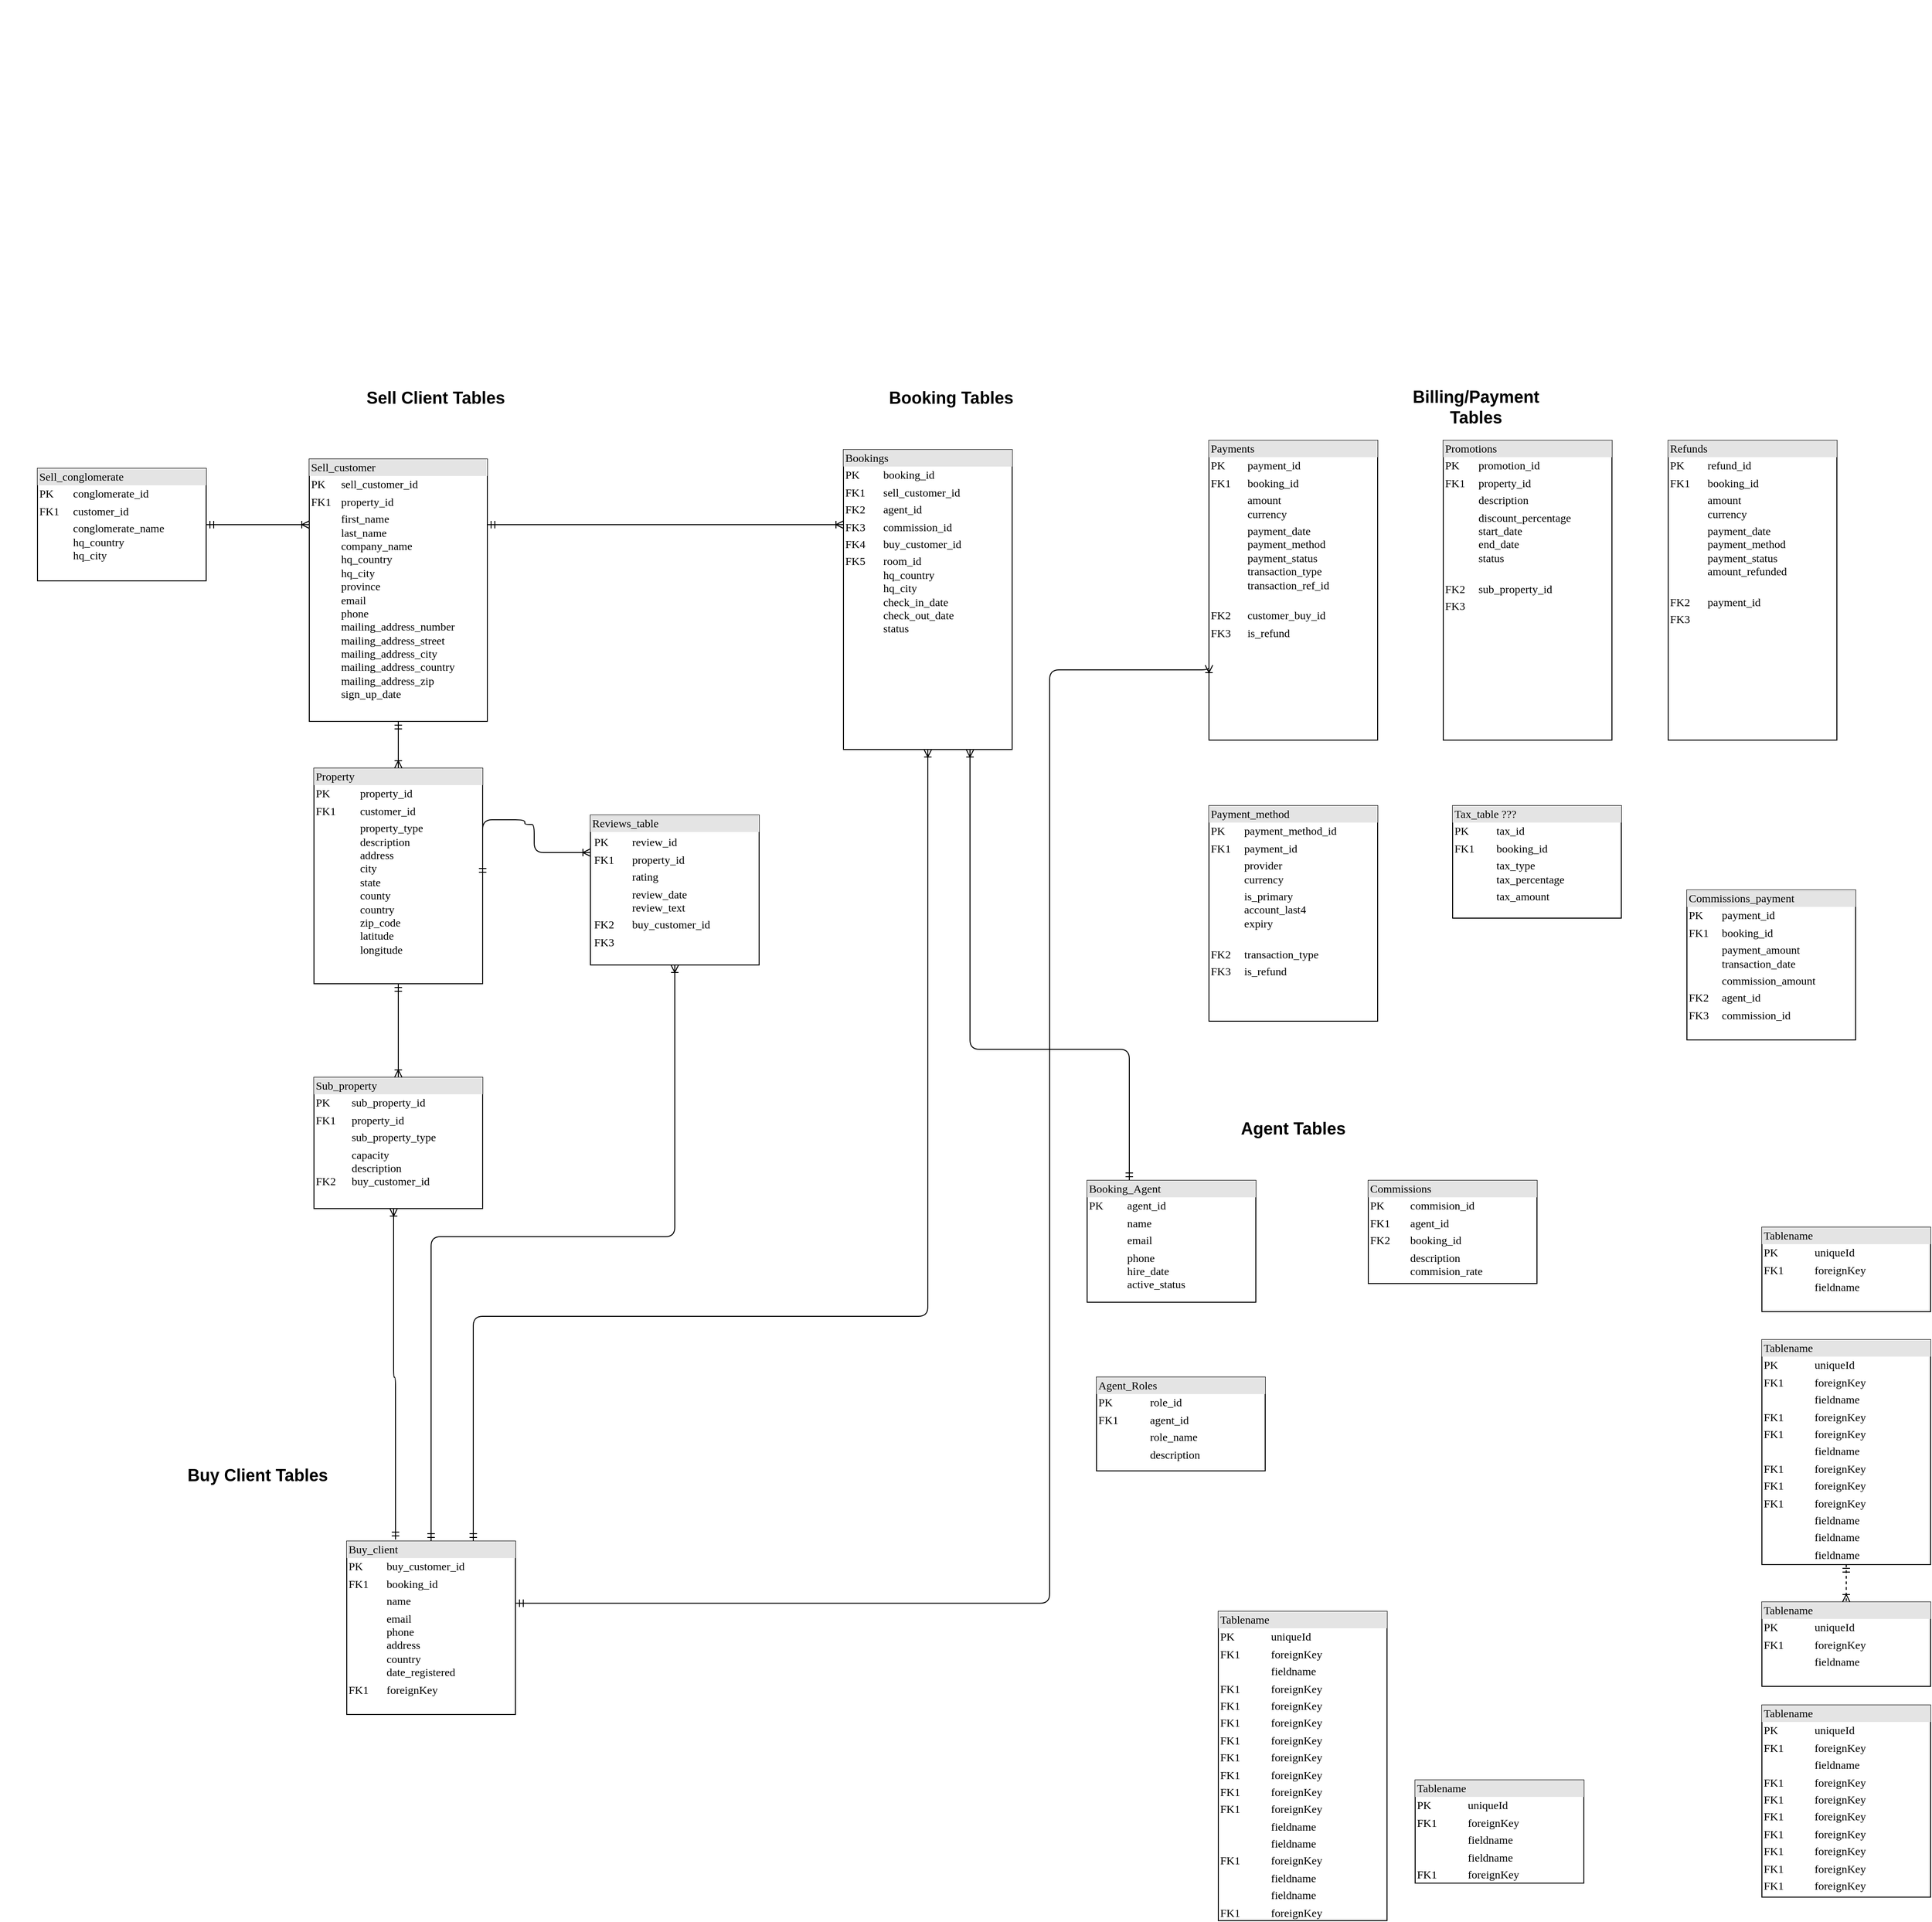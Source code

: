 <mxfile version="24.8.0" pages="2">
  <diagram name="Master Table" id="2ca16b54-16f6-2749-3443-fa8db7711227">
    <mxGraphModel dx="1878" dy="2471" grid="1" gridSize="10" guides="1" tooltips="1" connect="1" arrows="1" fold="1" page="1" pageScale="1" pageWidth="1100" pageHeight="850" background="none" math="0" shadow="0">
      <root>
        <mxCell id="0" />
        <mxCell id="1" parent="0" />
        <mxCell id="2ed32ef02a7f4228-1" value="&lt;div style=&quot;box-sizing:border-box;width:100%;background:#e4e4e4;padding:2px;&quot;&gt;Sell_customer&lt;/div&gt;&lt;table style=&quot;width:100%;font-size:1em;&quot; cellpadding=&quot;2&quot; cellspacing=&quot;0&quot;&gt;&lt;tbody&gt;&lt;tr&gt;&lt;td&gt;PK&lt;/td&gt;&lt;td&gt;sell_customer_id&lt;br&gt;&lt;/td&gt;&lt;/tr&gt;&lt;tr&gt;&lt;td&gt;FK1&lt;/td&gt;&lt;td&gt;property_id&lt;/td&gt;&lt;/tr&gt;&lt;tr&gt;&lt;td&gt;&lt;/td&gt;&lt;td&gt;first_name&lt;br&gt;last_name&lt;br&gt;company_name&lt;br&gt;hq_country&lt;br&gt;hq_city&lt;br&gt;province&lt;br&gt;email&lt;br&gt;phone&lt;br&gt;mailing_address_number&lt;br&gt;mailing_address_street&lt;br&gt;mailing_address_city&lt;br&gt;mailing_address_country&lt;br&gt;mailing_address_zip&lt;br&gt;sign_up_date&lt;/td&gt;&lt;/tr&gt;&lt;/tbody&gt;&lt;/table&gt;" style="verticalAlign=top;align=left;overflow=fill;html=1;rounded=0;shadow=0;comic=0;labelBackgroundColor=none;strokeWidth=1;fontFamily=Verdana;fontSize=12" parent="1" vertex="1">
          <mxGeometry x="-720" y="-730" width="190" height="280" as="geometry" />
        </mxCell>
        <mxCell id="2ed32ef02a7f4228-2" value="&lt;div style=&quot;box-sizing: border-box ; width: 100% ; background: #e4e4e4 ; padding: 2px&quot;&gt;Booking_Agent&lt;/div&gt;&lt;table style=&quot;width: 100% ; font-size: 1em&quot; cellpadding=&quot;2&quot; cellspacing=&quot;0&quot;&gt;&lt;tbody&gt;&lt;tr&gt;&lt;td&gt;PK&lt;/td&gt;&lt;td&gt;agent_id&lt;/td&gt;&lt;/tr&gt;&lt;tr&gt;&lt;td&gt;&lt;br&gt;&lt;/td&gt;&lt;td&gt;name&lt;/td&gt;&lt;/tr&gt;&lt;tr&gt;&lt;td&gt;&lt;/td&gt;&lt;td&gt;email&lt;/td&gt;&lt;/tr&gt;&lt;tr&gt;&lt;td&gt;&lt;br&gt;&lt;/td&gt;&lt;td&gt;phone&lt;br&gt;hire_date&lt;br&gt;active_status&lt;/td&gt;&lt;/tr&gt;&lt;tr&gt;&lt;td&gt;&lt;br&gt;&lt;/td&gt;&lt;td&gt;&lt;br&gt;&lt;/td&gt;&lt;/tr&gt;&lt;tr&gt;&lt;td&gt;&lt;br&gt;&lt;/td&gt;&lt;td&gt;&lt;br&gt;&lt;/td&gt;&lt;/tr&gt;&lt;/tbody&gt;&lt;/table&gt;" style="verticalAlign=top;align=left;overflow=fill;html=1;rounded=0;shadow=0;comic=0;labelBackgroundColor=none;strokeWidth=1;fontFamily=Verdana;fontSize=12" parent="1" vertex="1">
          <mxGeometry x="110" y="40" width="180" height="130" as="geometry" />
        </mxCell>
        <mxCell id="2ed32ef02a7f4228-16" style="edgeStyle=orthogonalEdgeStyle;html=1;labelBackgroundColor=none;startArrow=ERmandOne;endArrow=ERoneToMany;fontFamily=Verdana;fontSize=12;align=left;exitX=0.289;exitY=-0.009;exitDx=0;exitDy=0;exitPerimeter=0;" parent="1" source="XtGEWQDcrH1vhXnifAvS-1" target="2ed32ef02a7f4228-4" edge="1">
          <mxGeometry relative="1" as="geometry">
            <Array as="points">
              <mxPoint x="-628" y="250" />
              <mxPoint x="-630" y="250" />
            </Array>
          </mxGeometry>
        </mxCell>
        <mxCell id="2ed32ef02a7f4228-4" value="&lt;div style=&quot;box-sizing: border-box ; width: 100% ; background: #e4e4e4 ; padding: 2px&quot;&gt;Sub_property&lt;/div&gt;&lt;table style=&quot;width: 100% ; font-size: 1em&quot; cellpadding=&quot;2&quot; cellspacing=&quot;0&quot;&gt;&lt;tbody&gt;&lt;tr&gt;&lt;td&gt;PK&lt;/td&gt;&lt;td&gt;sub_property_id&lt;/td&gt;&lt;/tr&gt;&lt;tr&gt;&lt;td&gt;FK1&lt;/td&gt;&lt;td&gt;property_id&lt;/td&gt;&lt;/tr&gt;&lt;tr&gt;&lt;td&gt;&lt;/td&gt;&lt;td&gt;sub_property_type&lt;/td&gt;&lt;/tr&gt;&lt;tr&gt;&lt;td&gt;&lt;br&gt;FK2&lt;/td&gt;&lt;td&gt;capacity&lt;br&gt;description&lt;br&gt;buy_customer_id&lt;br&gt;&lt;br&gt;&lt;/td&gt;&lt;/tr&gt;&lt;/tbody&gt;&lt;/table&gt;" style="verticalAlign=top;align=left;overflow=fill;html=1;rounded=0;shadow=0;comic=0;labelBackgroundColor=none;strokeWidth=1;fontFamily=Verdana;fontSize=12" parent="1" vertex="1">
          <mxGeometry x="-715" y="-70" width="180" height="140" as="geometry" />
        </mxCell>
        <mxCell id="2ed32ef02a7f4228-15" style="edgeStyle=orthogonalEdgeStyle;html=1;entryX=0.5;entryY=0;labelBackgroundColor=none;startArrow=ERmandOne;endArrow=ERoneToMany;fontFamily=Verdana;fontSize=12;align=left;" parent="1" source="2ed32ef02a7f4228-5" target="2ed32ef02a7f4228-4" edge="1">
          <mxGeometry relative="1" as="geometry" />
        </mxCell>
        <mxCell id="2ed32ef02a7f4228-5" value="&lt;div style=&quot;box-sizing:border-box;width:100%;background:#e4e4e4;padding:2px;&quot;&gt;Property&lt;/div&gt;&lt;table style=&quot;width:100%;font-size:1em;&quot; cellpadding=&quot;2&quot; cellspacing=&quot;0&quot;&gt;&lt;tbody&gt;&lt;tr&gt;&lt;td&gt;PK&lt;/td&gt;&lt;td&gt;property_id&lt;/td&gt;&lt;/tr&gt;&lt;tr&gt;&lt;td&gt;FK1&lt;/td&gt;&lt;td&gt;customer_id&lt;/td&gt;&lt;/tr&gt;&lt;tr&gt;&lt;td&gt;&lt;/td&gt;&lt;td&gt;property_type&lt;br&gt;description&lt;br&gt;address&lt;br&gt;city&lt;br&gt;state&lt;br&gt;county&lt;br&gt;country&lt;br&gt;zip_code&lt;br&gt;latitude&lt;br&gt;longitude&lt;/td&gt;&lt;/tr&gt;&lt;/tbody&gt;&lt;/table&gt;" style="verticalAlign=top;align=left;overflow=fill;html=1;rounded=0;shadow=0;comic=0;labelBackgroundColor=none;strokeWidth=1;fontFamily=Verdana;fontSize=12" parent="1" vertex="1">
          <mxGeometry x="-715" y="-400" width="180" height="230" as="geometry" />
        </mxCell>
        <mxCell id="2ed32ef02a7f4228-6" value="&lt;div style=&quot;box-sizing: border-box ; width: 100% ; background: #e4e4e4 ; padding: 2px&quot;&gt;Tablename&lt;/div&gt;&lt;table style=&quot;width: 100% ; font-size: 1em&quot; cellpadding=&quot;2&quot; cellspacing=&quot;0&quot;&gt;&lt;tbody&gt;&lt;tr&gt;&lt;td&gt;PK&lt;/td&gt;&lt;td&gt;uniqueId&lt;/td&gt;&lt;/tr&gt;&lt;tr&gt;&lt;td&gt;FK1&lt;/td&gt;&lt;td&gt;foreignKey&lt;/td&gt;&lt;/tr&gt;&lt;tr&gt;&lt;td&gt;&lt;/td&gt;&lt;td&gt;fieldname&lt;/td&gt;&lt;/tr&gt;&lt;tr&gt;&lt;td&gt;FK1&lt;br&gt;&lt;/td&gt;&lt;td&gt;foreignKey&lt;br&gt;&lt;/td&gt;&lt;/tr&gt;&lt;tr&gt;&lt;td&gt;FK1&lt;br&gt;&lt;/td&gt;&lt;td&gt;foreignKey&lt;br&gt;&lt;/td&gt;&lt;/tr&gt;&lt;tr&gt;&lt;td&gt;FK1&lt;br&gt;&lt;/td&gt;&lt;td&gt;foreignKey&lt;br&gt;&lt;/td&gt;&lt;/tr&gt;&lt;tr&gt;&lt;td&gt;FK1&lt;br&gt;&lt;/td&gt;&lt;td&gt;foreignKey&lt;br&gt;&lt;/td&gt;&lt;/tr&gt;&lt;tr&gt;&lt;td&gt;FK1&lt;br&gt;&lt;/td&gt;&lt;td&gt;foreignKey&lt;br&gt;&lt;/td&gt;&lt;/tr&gt;&lt;tr&gt;&lt;td&gt;FK1&lt;br&gt;&lt;/td&gt;&lt;td&gt;foreignKey&lt;br&gt;&lt;/td&gt;&lt;/tr&gt;&lt;tr&gt;&lt;td&gt;FK1&lt;br&gt;&lt;/td&gt;&lt;td&gt;foreignKey&lt;br&gt;&lt;/td&gt;&lt;/tr&gt;&lt;/tbody&gt;&lt;/table&gt;" style="verticalAlign=top;align=left;overflow=fill;html=1;rounded=0;shadow=0;comic=0;labelBackgroundColor=none;strokeWidth=1;fontFamily=Verdana;fontSize=12" parent="1" vertex="1">
          <mxGeometry x="830" y="600" width="180" height="205" as="geometry" />
        </mxCell>
        <mxCell id="2ed32ef02a7f4228-7" value="&lt;div style=&quot;box-sizing: border-box ; width: 100% ; background: #e4e4e4 ; padding: 2px&quot;&gt;Tablename&lt;/div&gt;&lt;table style=&quot;width: 100% ; font-size: 1em&quot; cellpadding=&quot;2&quot; cellspacing=&quot;0&quot;&gt;&lt;tbody&gt;&lt;tr&gt;&lt;td&gt;PK&lt;/td&gt;&lt;td&gt;uniqueId&lt;/td&gt;&lt;/tr&gt;&lt;tr&gt;&lt;td&gt;FK1&lt;/td&gt;&lt;td&gt;foreignKey&lt;/td&gt;&lt;/tr&gt;&lt;tr&gt;&lt;td&gt;&lt;/td&gt;&lt;td&gt;fieldname&lt;/td&gt;&lt;/tr&gt;&lt;tr&gt;&lt;td&gt;&lt;br&gt;&lt;/td&gt;&lt;td&gt;fieldname&lt;br&gt;&lt;/td&gt;&lt;/tr&gt;&lt;tr&gt;&lt;td&gt;FK1&lt;br&gt;&lt;/td&gt;&lt;td&gt;foreignKey&lt;br&gt;&lt;/td&gt;&lt;/tr&gt;&lt;/tbody&gt;&lt;/table&gt;" style="verticalAlign=top;align=left;overflow=fill;html=1;rounded=0;shadow=0;comic=0;labelBackgroundColor=none;strokeWidth=1;fontFamily=Verdana;fontSize=12" parent="1" vertex="1">
          <mxGeometry x="460" y="680" width="180" height="110" as="geometry" />
        </mxCell>
        <mxCell id="2ed32ef02a7f4228-8" value="&lt;div style=&quot;box-sizing: border-box ; width: 100% ; background: #e4e4e4 ; padding: 2px&quot;&gt;Tablename&lt;/div&gt;&lt;table style=&quot;width: 100% ; font-size: 1em&quot; cellpadding=&quot;2&quot; cellspacing=&quot;0&quot;&gt;&lt;tbody&gt;&lt;tr&gt;&lt;td&gt;PK&lt;/td&gt;&lt;td&gt;uniqueId&lt;/td&gt;&lt;/tr&gt;&lt;tr&gt;&lt;td&gt;FK1&lt;/td&gt;&lt;td&gt;foreignKey&lt;/td&gt;&lt;/tr&gt;&lt;tr&gt;&lt;td&gt;&lt;/td&gt;&lt;td&gt;fieldname&lt;/td&gt;&lt;/tr&gt;&lt;tr&gt;&lt;td&gt;FK1&lt;br&gt;&lt;/td&gt;&lt;td&gt;foreignKey&lt;br&gt;&lt;/td&gt;&lt;/tr&gt;&lt;tr&gt;&lt;td&gt;FK1&lt;br&gt;&lt;/td&gt;&lt;td&gt;foreignKey&lt;br&gt;&lt;/td&gt;&lt;/tr&gt;&lt;tr&gt;&lt;td&gt;FK1&lt;br&gt;&lt;/td&gt;&lt;td&gt;foreignKey&lt;br&gt;&lt;/td&gt;&lt;/tr&gt;&lt;tr&gt;&lt;td&gt;FK1&lt;br&gt;&lt;/td&gt;&lt;td&gt;foreignKey&lt;br&gt;&lt;/td&gt;&lt;/tr&gt;&lt;tr&gt;&lt;td&gt;FK1&lt;br&gt;&lt;/td&gt;&lt;td&gt;foreignKey&lt;br&gt;&lt;/td&gt;&lt;/tr&gt;&lt;tr&gt;&lt;td&gt;FK1&lt;br&gt;&lt;/td&gt;&lt;td&gt;foreignKey&lt;br&gt;&lt;/td&gt;&lt;/tr&gt;&lt;tr&gt;&lt;td&gt;FK1&lt;br&gt;&lt;/td&gt;&lt;td&gt;foreignKey&lt;br&gt;&lt;/td&gt;&lt;/tr&gt;&lt;tr&gt;&lt;td&gt;FK1&lt;br&gt;&lt;/td&gt;&lt;td&gt;foreignKey&lt;br&gt;&lt;/td&gt;&lt;/tr&gt;&lt;tr&gt;&lt;td&gt;&lt;br&gt;&lt;/td&gt;&lt;td&gt;fieldname&lt;br&gt;&lt;/td&gt;&lt;/tr&gt;&lt;tr&gt;&lt;td&gt;&lt;br&gt;&lt;/td&gt;&lt;td&gt;fieldname&lt;br&gt;&lt;/td&gt;&lt;/tr&gt;&lt;tr&gt;&lt;td&gt;FK1&lt;br&gt;&lt;/td&gt;&lt;td&gt;foreignKey&lt;br&gt;&lt;/td&gt;&lt;/tr&gt;&lt;tr&gt;&lt;td&gt;&lt;br&gt;&lt;/td&gt;&lt;td&gt;fieldname&lt;br&gt;&lt;/td&gt;&lt;/tr&gt;&lt;tr&gt;&lt;td&gt;&lt;br&gt;&lt;/td&gt;&lt;td&gt;fieldname&lt;br&gt;&lt;/td&gt;&lt;/tr&gt;&lt;tr&gt;&lt;td&gt;FK1&lt;br&gt;&lt;/td&gt;&lt;td&gt;foreignKey&lt;br&gt;&lt;/td&gt;&lt;/tr&gt;&lt;/tbody&gt;&lt;/table&gt;" style="verticalAlign=top;align=left;overflow=fill;html=1;rounded=0;shadow=0;comic=0;labelBackgroundColor=none;strokeWidth=1;fontFamily=Verdana;fontSize=12" parent="1" vertex="1">
          <mxGeometry x="250" y="500" width="180" height="330" as="geometry" />
        </mxCell>
        <mxCell id="2ed32ef02a7f4228-9" value="&lt;div style=&quot;box-sizing:border-box;width:100%;background:#e4e4e4;padding:2px;&quot;&gt;Tablename&lt;/div&gt;&lt;table style=&quot;width:100%;font-size:1em;&quot; cellpadding=&quot;2&quot; cellspacing=&quot;0&quot;&gt;&lt;tr&gt;&lt;td&gt;PK&lt;/td&gt;&lt;td&gt;uniqueId&lt;/td&gt;&lt;/tr&gt;&lt;tr&gt;&lt;td&gt;FK1&lt;/td&gt;&lt;td&gt;foreignKey&lt;/td&gt;&lt;/tr&gt;&lt;tr&gt;&lt;td&gt;&lt;/td&gt;&lt;td&gt;fieldname&lt;/td&gt;&lt;/tr&gt;&lt;/table&gt;" style="verticalAlign=top;align=left;overflow=fill;html=1;rounded=0;shadow=0;comic=0;labelBackgroundColor=none;strokeWidth=1;fontFamily=Verdana;fontSize=12" parent="1" vertex="1">
          <mxGeometry x="830" y="490" width="180" height="90" as="geometry" />
        </mxCell>
        <mxCell id="2ed32ef02a7f4228-21" style="edgeStyle=orthogonalEdgeStyle;html=1;entryX=0.5;entryY=0;dashed=1;labelBackgroundColor=none;startArrow=ERmandOne;endArrow=ERoneToMany;fontFamily=Verdana;fontSize=12;align=left;" parent="1" source="2ed32ef02a7f4228-10" target="2ed32ef02a7f4228-9" edge="1">
          <mxGeometry relative="1" as="geometry" />
        </mxCell>
        <mxCell id="2ed32ef02a7f4228-10" value="&lt;div style=&quot;box-sizing: border-box ; width: 100% ; background: #e4e4e4 ; padding: 2px&quot;&gt;Tablename&lt;/div&gt;&lt;table style=&quot;width: 100% ; font-size: 1em&quot; cellpadding=&quot;2&quot; cellspacing=&quot;0&quot;&gt;&lt;tbody&gt;&lt;tr&gt;&lt;td&gt;PK&lt;/td&gt;&lt;td&gt;uniqueId&lt;/td&gt;&lt;/tr&gt;&lt;tr&gt;&lt;td&gt;FK1&lt;/td&gt;&lt;td&gt;foreignKey&lt;/td&gt;&lt;/tr&gt;&lt;tr&gt;&lt;td&gt;&lt;/td&gt;&lt;td&gt;fieldname&lt;/td&gt;&lt;/tr&gt;&lt;tr&gt;&lt;td&gt;FK1&lt;br&gt;&lt;/td&gt;&lt;td&gt;foreignKey&lt;br&gt;&lt;/td&gt;&lt;/tr&gt;&lt;tr&gt;&lt;td&gt;FK1&lt;br&gt;&lt;/td&gt;&lt;td&gt;foreignKey&lt;br&gt;&lt;/td&gt;&lt;/tr&gt;&lt;tr&gt;&lt;td&gt;&lt;br&gt;&lt;/td&gt;&lt;td&gt;fieldname&lt;br&gt;&lt;/td&gt;&lt;/tr&gt;&lt;tr&gt;&lt;td&gt;FK1&lt;br&gt;&lt;/td&gt;&lt;td&gt;foreignKey&lt;br&gt;&lt;/td&gt;&lt;/tr&gt;&lt;tr&gt;&lt;td&gt;FK1&lt;br&gt;&lt;/td&gt;&lt;td&gt;foreignKey&lt;br&gt;&lt;/td&gt;&lt;/tr&gt;&lt;tr&gt;&lt;td&gt;FK1&lt;br&gt;&lt;/td&gt;&lt;td&gt;foreignKey&lt;br&gt;&lt;/td&gt;&lt;/tr&gt;&lt;tr&gt;&lt;td&gt;&lt;br&gt;&lt;/td&gt;&lt;td&gt;fieldname&lt;br&gt;&lt;/td&gt;&lt;/tr&gt;&lt;tr&gt;&lt;td&gt;&lt;br&gt;&lt;/td&gt;&lt;td&gt;fieldname&lt;br&gt;&lt;/td&gt;&lt;/tr&gt;&lt;tr&gt;&lt;td&gt;&lt;br&gt;&lt;/td&gt;&lt;td&gt;fieldname&lt;br&gt;&lt;/td&gt;&lt;/tr&gt;&lt;/tbody&gt;&lt;/table&gt;" style="verticalAlign=top;align=left;overflow=fill;html=1;rounded=0;shadow=0;comic=0;labelBackgroundColor=none;strokeWidth=1;fontFamily=Verdana;fontSize=12" parent="1" vertex="1">
          <mxGeometry x="830" y="210" width="180" height="240" as="geometry" />
        </mxCell>
        <mxCell id="2ed32ef02a7f4228-11" value="&lt;div style=&quot;box-sizing:border-box;width:100%;background:#e4e4e4;padding:2px;&quot;&gt;Tablename&lt;/div&gt;&lt;table style=&quot;width:100%;font-size:1em;&quot; cellpadding=&quot;2&quot; cellspacing=&quot;0&quot;&gt;&lt;tr&gt;&lt;td&gt;PK&lt;/td&gt;&lt;td&gt;uniqueId&lt;/td&gt;&lt;/tr&gt;&lt;tr&gt;&lt;td&gt;FK1&lt;/td&gt;&lt;td&gt;foreignKey&lt;/td&gt;&lt;/tr&gt;&lt;tr&gt;&lt;td&gt;&lt;/td&gt;&lt;td&gt;fieldname&lt;/td&gt;&lt;/tr&gt;&lt;/table&gt;" style="verticalAlign=top;align=left;overflow=fill;html=1;rounded=0;shadow=0;comic=0;labelBackgroundColor=none;strokeWidth=1;fontFamily=Verdana;fontSize=12" parent="1" vertex="1">
          <mxGeometry x="830" y="90" width="180" height="90" as="geometry" />
        </mxCell>
        <mxCell id="2ed32ef02a7f4228-13" value="" style="edgeStyle=orthogonalEdgeStyle;html=1;endArrow=ERoneToMany;startArrow=ERmandOne;labelBackgroundColor=none;fontFamily=Verdana;fontSize=12;align=left;exitX=0.5;exitY=1;entryX=0.5;entryY=0;" parent="1" source="2ed32ef02a7f4228-1" target="2ed32ef02a7f4228-5" edge="1">
          <mxGeometry width="100" height="100" relative="1" as="geometry">
            <mxPoint x="-740" y="-440" as="sourcePoint" />
            <mxPoint x="-640" y="-540" as="targetPoint" />
          </mxGeometry>
        </mxCell>
        <mxCell id="2EH-EQwG4G2g1mwmG7tw-1" value="&lt;b style=&quot;font-size: 18px;&quot;&gt;Sell Client Tables&lt;/b&gt;" style="text;strokeColor=none;align=center;fillColor=none;html=1;verticalAlign=middle;whiteSpace=wrap;rounded=0;fontSize=18;" parent="1" vertex="1">
          <mxGeometry x="-670" y="-810" width="170" height="30" as="geometry" />
        </mxCell>
        <mxCell id="ll_tQrpM04ElozCx7Qpt-2" value="" style="shape=image;verticalLabelPosition=bottom;labelBackgroundColor=default;verticalAlign=top;aspect=fixed;imageAspect=0;image=https://d2slcw3kip6qmk.cloudfront.net/marketing/pages/chart/erd-symbols/ERD-Notation.PNG;" parent="1" vertex="1">
          <mxGeometry x="-1050" y="-1220" width="416" height="315" as="geometry" />
        </mxCell>
        <mxCell id="hQi0qJ91LmBZ0sVzfeZj-1" value="&lt;div style=&quot;box-sizing:border-box;width:100%;background:#e4e4e4;padding:2px;&quot;&gt;Sell_conglomerate&lt;/div&gt;&lt;table style=&quot;width:100%;font-size:1em;&quot; cellpadding=&quot;2&quot; cellspacing=&quot;0&quot;&gt;&lt;tbody&gt;&lt;tr&gt;&lt;td&gt;PK&lt;/td&gt;&lt;td&gt;conglomerate_id&lt;/td&gt;&lt;/tr&gt;&lt;tr&gt;&lt;td&gt;FK1&lt;/td&gt;&lt;td&gt;customer_id&lt;/td&gt;&lt;/tr&gt;&lt;tr&gt;&lt;td&gt;&lt;/td&gt;&lt;td&gt;conglomerate_name&lt;br&gt;hq_country&lt;br&gt;hq_city&lt;/td&gt;&lt;/tr&gt;&lt;/tbody&gt;&lt;/table&gt;" style="verticalAlign=top;align=left;overflow=fill;html=1;rounded=0;shadow=0;comic=0;labelBackgroundColor=none;strokeWidth=1;fontFamily=Verdana;fontSize=12" parent="1" vertex="1">
          <mxGeometry x="-1010" y="-720" width="180" height="120" as="geometry" />
        </mxCell>
        <mxCell id="hQi0qJ91LmBZ0sVzfeZj-4" value="" style="edgeStyle=orthogonalEdgeStyle;html=1;endArrow=ERoneToMany;startArrow=ERmandOne;labelBackgroundColor=none;fontFamily=Verdana;fontSize=12;align=left;entryX=0;entryY=0.25;entryDx=0;entryDy=0;exitX=1;exitY=0.5;exitDx=0;exitDy=0;" parent="1" source="hQi0qJ91LmBZ0sVzfeZj-1" target="2ed32ef02a7f4228-1" edge="1">
          <mxGeometry width="100" height="100" relative="1" as="geometry">
            <mxPoint x="-810" y="-620" as="sourcePoint" />
            <mxPoint x="-945" y="-375" as="targetPoint" />
            <Array as="points">
              <mxPoint x="-720" y="-660" />
            </Array>
          </mxGeometry>
        </mxCell>
        <mxCell id="hQi0qJ91LmBZ0sVzfeZj-6" value="&lt;b style=&quot;font-size: 18px;&quot;&gt;Buy Client Tables&lt;/b&gt;" style="text;strokeColor=none;align=center;fillColor=none;html=1;verticalAlign=middle;whiteSpace=wrap;rounded=0;fontSize=18;" parent="1" vertex="1">
          <mxGeometry x="-860" y="340" width="170" height="30" as="geometry" />
        </mxCell>
        <mxCell id="hQi0qJ91LmBZ0sVzfeZj-9" value="&lt;b style=&quot;font-size: 18px;&quot;&gt;Agent Tables&lt;/b&gt;" style="text;strokeColor=none;align=center;fillColor=none;html=1;verticalAlign=middle;whiteSpace=wrap;rounded=0;fontSize=18;" parent="1" vertex="1">
          <mxGeometry x="245" y="-30" width="170" height="30" as="geometry" />
        </mxCell>
        <mxCell id="hQi0qJ91LmBZ0sVzfeZj-10" value="&lt;b style=&quot;font-size: 18px;&quot;&gt;Billing/Payment Tables&lt;/b&gt;" style="text;strokeColor=none;align=center;fillColor=none;html=1;verticalAlign=middle;whiteSpace=wrap;rounded=0;fontSize=18;" parent="1" vertex="1">
          <mxGeometry x="440" y="-800" width="170" height="30" as="geometry" />
        </mxCell>
        <mxCell id="hQi0qJ91LmBZ0sVzfeZj-13" value="&lt;b&gt;Booking Tables&lt;/b&gt;" style="text;strokeColor=none;align=center;fillColor=none;html=1;verticalAlign=middle;whiteSpace=wrap;rounded=0;fontSize=18;" parent="1" vertex="1">
          <mxGeometry x="-120" y="-810" width="170" height="30" as="geometry" />
        </mxCell>
        <mxCell id="hQi0qJ91LmBZ0sVzfeZj-21" value="" style="edgeStyle=orthogonalEdgeStyle;html=1;endArrow=ERoneToMany;startArrow=ERmandOne;labelBackgroundColor=none;fontFamily=Verdana;fontSize=12;align=left;entryX=0;entryY=0.25;entryDx=0;entryDy=0;exitX=1;exitY=0.25;exitDx=0;exitDy=0;" parent="1" source="2ed32ef02a7f4228-1" target="hQi0qJ91LmBZ0sVzfeZj-24" edge="1">
          <mxGeometry width="100" height="100" relative="1" as="geometry">
            <mxPoint x="-590" y="-480" as="sourcePoint" />
            <mxPoint x="-670" y="-480" as="targetPoint" />
          </mxGeometry>
        </mxCell>
        <mxCell id="hQi0qJ91LmBZ0sVzfeZj-23" value="" style="edgeStyle=orthogonalEdgeStyle;html=1;endArrow=ERoneToMany;startArrow=ERmandOne;labelBackgroundColor=none;fontFamily=Verdana;fontSize=12;align=left;entryX=0.5;entryY=1;entryDx=0;entryDy=0;exitX=0.75;exitY=0;exitDx=0;exitDy=0;" parent="1" source="XtGEWQDcrH1vhXnifAvS-1" target="hQi0qJ91LmBZ0sVzfeZj-24" edge="1">
          <mxGeometry width="100" height="100" relative="1" as="geometry">
            <mxPoint x="-810.0" y="363.46" as="sourcePoint" />
            <mxPoint x="-120" y="-240" as="targetPoint" />
            <Array as="points">
              <mxPoint x="-545" y="185" />
              <mxPoint x="-60" y="185" />
            </Array>
          </mxGeometry>
        </mxCell>
        <mxCell id="hQi0qJ91LmBZ0sVzfeZj-24" value="&lt;div style=&quot;box-sizing: border-box ; width: 100% ; background: #e4e4e4 ; padding: 2px&quot;&gt;Bookings&lt;/div&gt;&lt;table style=&quot;width: 100% ; font-size: 1em&quot; cellpadding=&quot;2&quot; cellspacing=&quot;0&quot;&gt;&lt;tbody&gt;&lt;tr&gt;&lt;td&gt;PK&lt;/td&gt;&lt;td&gt;booking_id&lt;/td&gt;&lt;/tr&gt;&lt;tr&gt;&lt;td&gt;FK1&lt;/td&gt;&lt;td&gt;sell_customer_id&lt;/td&gt;&lt;/tr&gt;&lt;tr&gt;&lt;td&gt;FK2&lt;br&gt;&lt;/td&gt;&lt;td&gt;agent_id&lt;/td&gt;&lt;/tr&gt;&lt;tr&gt;&lt;td&gt;FK3&lt;/td&gt;&lt;td&gt;commission_id&lt;br&gt;&lt;/td&gt;&lt;/tr&gt;&lt;tr&gt;&lt;td&gt;FK4&lt;br&gt;&lt;/td&gt;&lt;td&gt;buy_customer_id&lt;br&gt;&lt;/td&gt;&lt;/tr&gt;&lt;tr&gt;&lt;td&gt;FK5&lt;br&gt;&lt;br&gt;&lt;br&gt;&lt;br&gt;&lt;br&gt;&lt;br&gt;&lt;/td&gt;&lt;td&gt;room_id&lt;br&gt;hq_country&lt;br&gt;hq_city&lt;br&gt;check_in_date&lt;br&gt;check_out_date&lt;br&gt;status&lt;br&gt;&lt;/td&gt;&lt;/tr&gt;&lt;/tbody&gt;&lt;/table&gt;&lt;span style=&quot;white-space: pre;&quot;&gt;&#x9;&lt;/span&gt;" style="verticalAlign=top;align=left;overflow=fill;html=1;rounded=0;shadow=0;comic=0;labelBackgroundColor=none;strokeWidth=1;fontFamily=Verdana;fontSize=12" parent="1" vertex="1">
          <mxGeometry x="-150" y="-740" width="180" height="320" as="geometry" />
        </mxCell>
        <mxCell id="hQi0qJ91LmBZ0sVzfeZj-25" value="&lt;div style=&quot;box-sizing: border-box ; width: 100% ; background: #e4e4e4 ; padding: 2px&quot;&gt;Payments&lt;/div&gt;&lt;table style=&quot;width: 100% ; font-size: 1em&quot; cellpadding=&quot;2&quot; cellspacing=&quot;0&quot;&gt;&lt;tbody&gt;&lt;tr&gt;&lt;td&gt;PK&lt;/td&gt;&lt;td&gt;payment_id&lt;/td&gt;&lt;/tr&gt;&lt;tr&gt;&lt;td&gt;FK1&lt;/td&gt;&lt;td&gt;booking_id&lt;/td&gt;&lt;/tr&gt;&lt;tr&gt;&lt;td&gt;&lt;/td&gt;&lt;td&gt;amount&lt;br&gt;currency&lt;/td&gt;&lt;/tr&gt;&lt;tr&gt;&lt;td&gt;&lt;br&gt;&lt;/td&gt;&lt;td&gt;payment_date&lt;br&gt;payment_method&lt;br&gt;payment_status&lt;br&gt;transaction_type&lt;br&gt;transaction_ref_id&lt;br&gt;&lt;br&gt;&lt;/td&gt;&lt;/tr&gt;&lt;tr&gt;&lt;td&gt;FK2&lt;br&gt;&lt;/td&gt;&lt;td&gt;customer_buy_id&lt;/td&gt;&lt;/tr&gt;&lt;tr&gt;&lt;td&gt;FK3&lt;br&gt;&lt;/td&gt;&lt;td&gt;is_refund&lt;/td&gt;&lt;/tr&gt;&lt;/tbody&gt;&lt;/table&gt;" style="verticalAlign=top;align=left;overflow=fill;html=1;rounded=0;shadow=0;comic=0;labelBackgroundColor=none;strokeWidth=1;fontFamily=Verdana;fontSize=12" parent="1" vertex="1">
          <mxGeometry x="240" y="-750" width="180" height="320" as="geometry" />
        </mxCell>
        <mxCell id="hQi0qJ91LmBZ0sVzfeZj-26" value="&lt;div style=&quot;box-sizing:border-box;width:100%;background:#e4e4e4;padding:2px;&quot;&gt;Reviews_table&lt;/div&gt;&lt;table style=&quot;width:100%;font-size:1em;&quot; cellpadding=&quot;2&quot; cellspacing=&quot;0&quot;&gt;&lt;tbody&gt;&lt;tr&gt;&lt;td&gt;&lt;table style=&quot;font-size: 1em; width: 180px;&quot; cellpadding=&quot;2&quot; cellspacing=&quot;0&quot;&gt;&lt;tbody&gt;&lt;tr&gt;&lt;td&gt;PK&lt;/td&gt;&lt;td&gt;review_id&lt;/td&gt;&lt;/tr&gt;&lt;tr&gt;&lt;td&gt;FK1&lt;/td&gt;&lt;td&gt;property_id&lt;/td&gt;&lt;/tr&gt;&lt;tr&gt;&lt;td&gt;&lt;/td&gt;&lt;td&gt;rating&lt;/td&gt;&lt;/tr&gt;&lt;tr&gt;&lt;td&gt;&lt;br&gt;&lt;/td&gt;&lt;td&gt;review_date&lt;br&gt;review_text&lt;br&gt;&lt;/td&gt;&lt;/tr&gt;&lt;tr&gt;&lt;td&gt;FK2&lt;br&gt;&lt;/td&gt;&lt;td&gt;buy_customer_id&lt;br&gt;&lt;/td&gt;&lt;/tr&gt;&lt;tr&gt;&lt;td&gt;FK3&lt;br&gt;&lt;/td&gt;&lt;td&gt;&lt;br&gt;&lt;/td&gt;&lt;/tr&gt;&lt;/tbody&gt;&lt;/table&gt;&lt;/td&gt;&lt;td&gt;&lt;br&gt;&lt;/td&gt;&lt;/tr&gt;&lt;tr&gt;&lt;td&gt;&lt;br&gt;&lt;br&gt;&lt;/td&gt;&lt;td&gt;&lt;br&gt;&lt;/td&gt;&lt;/tr&gt;&lt;/tbody&gt;&lt;/table&gt;" style="verticalAlign=top;align=left;overflow=fill;html=1;rounded=0;shadow=0;comic=0;labelBackgroundColor=none;strokeWidth=1;fontFamily=Verdana;fontSize=12" parent="1" vertex="1">
          <mxGeometry x="-420" y="-350" width="180" height="160" as="geometry" />
        </mxCell>
        <mxCell id="hQi0qJ91LmBZ0sVzfeZj-28" value="" style="edgeStyle=orthogonalEdgeStyle;html=1;endArrow=ERoneToMany;startArrow=ERmandOne;labelBackgroundColor=none;fontFamily=Verdana;fontSize=12;align=left;entryX=0;entryY=0.25;entryDx=0;entryDy=0;exitX=1;exitY=0.5;exitDx=0;exitDy=0;" parent="1" source="2ed32ef02a7f4228-5" target="hQi0qJ91LmBZ0sVzfeZj-26" edge="1">
          <mxGeometry width="100" height="100" relative="1" as="geometry">
            <mxPoint x="-850" y="-520" as="sourcePoint" />
            <mxPoint x="-250" y="-640" as="targetPoint" />
            <Array as="points">
              <mxPoint x="-490" y="-345" />
              <mxPoint x="-490" y="-340" />
              <mxPoint x="-480" y="-340" />
            </Array>
          </mxGeometry>
        </mxCell>
        <mxCell id="hQi0qJ91LmBZ0sVzfeZj-31" value="" style="edgeStyle=orthogonalEdgeStyle;html=1;endArrow=ERoneToMany;startArrow=ERmandOne;labelBackgroundColor=none;fontFamily=Verdana;fontSize=12;align=left;entryX=0.5;entryY=1;entryDx=0;entryDy=0;exitX=0.5;exitY=0;exitDx=0;exitDy=0;" parent="1" source="XtGEWQDcrH1vhXnifAvS-1" target="hQi0qJ91LmBZ0sVzfeZj-26" edge="1">
          <mxGeometry width="100" height="100" relative="1" as="geometry">
            <mxPoint x="-320" y="17.46" as="sourcePoint" />
            <mxPoint x="-205" y="52.46" as="targetPoint" />
            <Array as="points">
              <mxPoint x="-590" y="100" />
              <mxPoint x="-330" y="100" />
            </Array>
          </mxGeometry>
        </mxCell>
        <mxCell id="hQi0qJ91LmBZ0sVzfeZj-33" value="&lt;div style=&quot;box-sizing: border-box ; width: 100% ; background: #e4e4e4 ; padding: 2px&quot;&gt;Promotions&lt;/div&gt;&lt;table style=&quot;width: 100% ; font-size: 1em&quot; cellpadding=&quot;2&quot; cellspacing=&quot;0&quot;&gt;&lt;tbody&gt;&lt;tr&gt;&lt;td&gt;PK&lt;/td&gt;&lt;td&gt;promotion_id&lt;/td&gt;&lt;/tr&gt;&lt;tr&gt;&lt;td&gt;FK1&lt;/td&gt;&lt;td&gt;property_id&lt;/td&gt;&lt;/tr&gt;&lt;tr&gt;&lt;td&gt;&lt;/td&gt;&lt;td&gt;description&lt;/td&gt;&lt;/tr&gt;&lt;tr&gt;&lt;td&gt;&lt;br&gt;&lt;/td&gt;&lt;td&gt;discount_percentage&lt;br&gt;start_date&lt;br&gt;end_date&lt;br&gt;status&lt;br&gt;&lt;br&gt;&lt;/td&gt;&lt;/tr&gt;&lt;tr&gt;&lt;td&gt;FK2&lt;br&gt;&lt;/td&gt;&lt;td&gt;sub_property_id&lt;/td&gt;&lt;/tr&gt;&lt;tr&gt;&lt;td&gt;FK3&lt;br&gt;&lt;/td&gt;&lt;td&gt;&lt;br&gt;&lt;/td&gt;&lt;/tr&gt;&lt;/tbody&gt;&lt;/table&gt;" style="verticalAlign=top;align=left;overflow=fill;html=1;rounded=0;shadow=0;comic=0;labelBackgroundColor=none;strokeWidth=1;fontFamily=Verdana;fontSize=12" parent="1" vertex="1">
          <mxGeometry x="490" y="-750" width="180" height="320" as="geometry" />
        </mxCell>
        <mxCell id="hQi0qJ91LmBZ0sVzfeZj-34" value="&lt;div style=&quot;box-sizing: border-box ; width: 100% ; background: #e4e4e4 ; padding: 2px&quot;&gt;Commissions&lt;/div&gt;&lt;table style=&quot;width: 100% ; font-size: 1em&quot; cellpadding=&quot;2&quot; cellspacing=&quot;0&quot;&gt;&lt;tbody&gt;&lt;tr&gt;&lt;td&gt;PK&lt;/td&gt;&lt;td&gt;commision_id&lt;/td&gt;&lt;/tr&gt;&lt;tr&gt;&lt;td&gt;FK1&lt;/td&gt;&lt;td&gt;agent_id&lt;/td&gt;&lt;/tr&gt;&lt;tr&gt;&lt;td&gt;FK2&lt;/td&gt;&lt;td&gt;booking_id&lt;/td&gt;&lt;/tr&gt;&lt;tr&gt;&lt;td&gt;&lt;br&gt;&lt;/td&gt;&lt;td&gt;description&lt;br&gt;commision_rate&lt;br&gt;&lt;/td&gt;&lt;/tr&gt;&lt;tr&gt;&lt;td&gt;&lt;br&gt;&lt;/td&gt;&lt;td&gt;&lt;br&gt;&lt;/td&gt;&lt;/tr&gt;&lt;/tbody&gt;&lt;/table&gt;" style="verticalAlign=top;align=left;overflow=fill;html=1;rounded=0;shadow=0;comic=0;labelBackgroundColor=none;strokeWidth=1;fontFamily=Verdana;fontSize=12" parent="1" vertex="1">
          <mxGeometry x="410" y="40" width="180" height="110" as="geometry" />
        </mxCell>
        <mxCell id="hQi0qJ91LmBZ0sVzfeZj-35" value="" style="edgeStyle=orthogonalEdgeStyle;html=1;endArrow=ERoneToMany;startArrow=ERmandOne;labelBackgroundColor=none;fontFamily=Verdana;fontSize=12;align=left;entryX=0.75;entryY=1;entryDx=0;entryDy=0;exitX=0.25;exitY=0;exitDx=0;exitDy=0;" parent="1" source="2ed32ef02a7f4228-2" target="hQi0qJ91LmBZ0sVzfeZj-24" edge="1">
          <mxGeometry width="100" height="100" relative="1" as="geometry">
            <mxPoint x="-525" y="465" as="sourcePoint" />
            <mxPoint x="-50" y="-410" as="targetPoint" />
            <Array as="points">
              <mxPoint x="155" y="-100" />
              <mxPoint x="-15" y="-100" />
            </Array>
          </mxGeometry>
        </mxCell>
        <mxCell id="hQi0qJ91LmBZ0sVzfeZj-37" value="&lt;div style=&quot;box-sizing: border-box ; width: 100% ; background: #e4e4e4 ; padding: 2px&quot;&gt;Commissions_payment&lt;/div&gt;&lt;table style=&quot;width: 100% ; font-size: 1em&quot; cellpadding=&quot;2&quot; cellspacing=&quot;0&quot;&gt;&lt;tbody&gt;&lt;tr&gt;&lt;td&gt;PK&lt;/td&gt;&lt;td&gt;payment_id&lt;/td&gt;&lt;/tr&gt;&lt;tr&gt;&lt;td&gt;FK1&lt;/td&gt;&lt;td&gt;booking_id&lt;/td&gt;&lt;/tr&gt;&lt;tr&gt;&lt;td&gt;&lt;/td&gt;&lt;td&gt;payment_amount&lt;br&gt;transaction_date&lt;/td&gt;&lt;/tr&gt;&lt;tr&gt;&lt;td&gt;&lt;br&gt;&lt;/td&gt;&lt;td&gt;commission_amount&lt;br&gt;&lt;/td&gt;&lt;/tr&gt;&lt;tr&gt;&lt;td&gt;FK2&lt;br&gt;&lt;/td&gt;&lt;td&gt;agent_id&lt;/td&gt;&lt;/tr&gt;&lt;tr&gt;&lt;td&gt;FK3&lt;br&gt;&lt;/td&gt;&lt;td&gt;commission_id&lt;/td&gt;&lt;/tr&gt;&lt;/tbody&gt;&lt;/table&gt;" style="verticalAlign=top;align=left;overflow=fill;html=1;rounded=0;shadow=0;comic=0;labelBackgroundColor=none;strokeWidth=1;fontFamily=Verdana;fontSize=12" parent="1" vertex="1">
          <mxGeometry x="750" y="-270" width="180" height="160" as="geometry" />
        </mxCell>
        <mxCell id="hQi0qJ91LmBZ0sVzfeZj-38" value="&lt;div style=&quot;box-sizing: border-box ; width: 100% ; background: #e4e4e4 ; padding: 2px&quot;&gt;Agent_Roles&lt;/div&gt;&lt;table style=&quot;width: 100% ; font-size: 1em&quot; cellpadding=&quot;2&quot; cellspacing=&quot;0&quot;&gt;&lt;tbody&gt;&lt;tr&gt;&lt;td&gt;PK&lt;/td&gt;&lt;td&gt;role_id&lt;/td&gt;&lt;/tr&gt;&lt;tr&gt;&lt;td&gt;FK1&lt;/td&gt;&lt;td&gt;agent_id&lt;/td&gt;&lt;/tr&gt;&lt;tr&gt;&lt;td&gt;&lt;/td&gt;&lt;td&gt;role_name&lt;/td&gt;&lt;/tr&gt;&lt;tr&gt;&lt;td&gt;&lt;br&gt;&lt;/td&gt;&lt;td&gt;description&lt;br&gt;&lt;/td&gt;&lt;/tr&gt;&lt;tr&gt;&lt;td&gt;&lt;br&gt;&lt;/td&gt;&lt;td&gt;&lt;br&gt;&lt;/td&gt;&lt;/tr&gt;&lt;tr&gt;&lt;td&gt;&lt;br&gt;&lt;/td&gt;&lt;td&gt;&lt;br&gt;&lt;/td&gt;&lt;/tr&gt;&lt;/tbody&gt;&lt;/table&gt;" style="verticalAlign=top;align=left;overflow=fill;html=1;rounded=0;shadow=0;comic=0;labelBackgroundColor=none;strokeWidth=1;fontFamily=Verdana;fontSize=12" parent="1" vertex="1">
          <mxGeometry x="120" y="250" width="180" height="100" as="geometry" />
        </mxCell>
        <mxCell id="XtGEWQDcrH1vhXnifAvS-1" value="&lt;div style=&quot;box-sizing: border-box ; width: 100% ; background: #e4e4e4 ; padding: 2px&quot;&gt;Buy_client&lt;/div&gt;&lt;table style=&quot;width: 100% ; font-size: 1em&quot; cellpadding=&quot;2&quot; cellspacing=&quot;0&quot;&gt;&lt;tbody&gt;&lt;tr&gt;&lt;td&gt;PK&lt;/td&gt;&lt;td&gt;buy_customer_id&lt;/td&gt;&lt;/tr&gt;&lt;tr&gt;&lt;td&gt;FK1&lt;/td&gt;&lt;td&gt;booking_id&lt;/td&gt;&lt;/tr&gt;&lt;tr&gt;&lt;td&gt;&lt;/td&gt;&lt;td&gt;name&lt;/td&gt;&lt;/tr&gt;&lt;tr&gt;&lt;td&gt;&lt;/td&gt;&lt;td&gt;email&lt;br&gt;phone&lt;br&gt;address&lt;br&gt;country&lt;br&gt;date_registered&lt;/td&gt;&lt;/tr&gt;&lt;tr&gt;&lt;td&gt;FK1&lt;br&gt;&lt;/td&gt;&lt;td&gt;foreignKey&lt;br&gt;&lt;/td&gt;&lt;/tr&gt;&lt;tr&gt;&lt;td&gt;&lt;/td&gt;&lt;td&gt;&lt;br&gt;&lt;/td&gt;&lt;/tr&gt;&lt;/tbody&gt;&lt;/table&gt;" style="verticalAlign=top;align=left;overflow=fill;html=1;rounded=0;shadow=0;comic=0;labelBackgroundColor=none;strokeWidth=1;fontFamily=Verdana;fontSize=12" vertex="1" parent="1">
          <mxGeometry x="-680" y="425" width="180" height="185" as="geometry" />
        </mxCell>
        <mxCell id="XtGEWQDcrH1vhXnifAvS-2" value="" style="edgeStyle=orthogonalEdgeStyle;html=1;endArrow=ERoneToMany;startArrow=ERmandOne;labelBackgroundColor=none;fontFamily=Verdana;fontSize=12;align=left;exitX=1.002;exitY=0.358;exitDx=0;exitDy=0;exitPerimeter=0;entryX=0;entryY=0.75;entryDx=0;entryDy=0;" edge="1" parent="1" source="XtGEWQDcrH1vhXnifAvS-1" target="hQi0qJ91LmBZ0sVzfeZj-25">
          <mxGeometry width="100" height="100" relative="1" as="geometry">
            <mxPoint x="-535" y="435" as="sourcePoint" />
            <mxPoint x="280" y="-490" as="targetPoint" />
            <Array as="points">
              <mxPoint x="70" y="491" />
              <mxPoint x="70" y="-505" />
            </Array>
          </mxGeometry>
        </mxCell>
        <mxCell id="XtGEWQDcrH1vhXnifAvS-3" value="&lt;div style=&quot;box-sizing: border-box ; width: 100% ; background: #e4e4e4 ; padding: 2px&quot;&gt;Refunds&lt;/div&gt;&lt;table style=&quot;width: 100% ; font-size: 1em&quot; cellpadding=&quot;2&quot; cellspacing=&quot;0&quot;&gt;&lt;tbody&gt;&lt;tr&gt;&lt;td&gt;PK&lt;/td&gt;&lt;td&gt;refund_id&lt;/td&gt;&lt;/tr&gt;&lt;tr&gt;&lt;td&gt;FK1&lt;/td&gt;&lt;td&gt;booking_id&lt;/td&gt;&lt;/tr&gt;&lt;tr&gt;&lt;td&gt;&lt;/td&gt;&lt;td&gt;amount&lt;br&gt;currency&lt;/td&gt;&lt;/tr&gt;&lt;tr&gt;&lt;td&gt;&lt;br&gt;&lt;/td&gt;&lt;td&gt;payment_date&lt;br&gt;payment_method&lt;br&gt;payment_status&lt;br&gt;amount_refunded&lt;br&gt;&lt;br&gt;&lt;/td&gt;&lt;/tr&gt;&lt;tr&gt;&lt;td&gt;FK2&lt;br&gt;&lt;/td&gt;&lt;td&gt;payment_id&lt;br&gt;&lt;/td&gt;&lt;/tr&gt;&lt;tr&gt;&lt;td&gt;FK3&lt;br&gt;&lt;/td&gt;&lt;td&gt;&lt;br&gt;&lt;/td&gt;&lt;/tr&gt;&lt;/tbody&gt;&lt;/table&gt;" style="verticalAlign=top;align=left;overflow=fill;html=1;rounded=0;shadow=0;comic=0;labelBackgroundColor=none;strokeWidth=1;fontFamily=Verdana;fontSize=12" vertex="1" parent="1">
          <mxGeometry x="730" y="-750" width="180" height="320" as="geometry" />
        </mxCell>
        <mxCell id="XtGEWQDcrH1vhXnifAvS-4" value="&lt;div style=&quot;box-sizing: border-box ; width: 100% ; background: #e4e4e4 ; padding: 2px&quot;&gt;Payment_method&lt;/div&gt;&lt;table style=&quot;width: 100% ; font-size: 1em&quot; cellpadding=&quot;2&quot; cellspacing=&quot;0&quot;&gt;&lt;tbody&gt;&lt;tr&gt;&lt;td&gt;PK&lt;/td&gt;&lt;td&gt;payment_method_id&lt;/td&gt;&lt;/tr&gt;&lt;tr&gt;&lt;td&gt;FK1&lt;/td&gt;&lt;td&gt;payment_id&lt;/td&gt;&lt;/tr&gt;&lt;tr&gt;&lt;td&gt;&lt;/td&gt;&lt;td&gt;provider&lt;br&gt;currency&lt;/td&gt;&lt;/tr&gt;&lt;tr&gt;&lt;td&gt;&lt;br&gt;&lt;/td&gt;&lt;td&gt;is_primary&lt;br&gt;account_last4&lt;br&gt;expiry&lt;br&gt;&lt;br&gt;&lt;/td&gt;&lt;/tr&gt;&lt;tr&gt;&lt;td&gt;FK2&lt;br&gt;&lt;/td&gt;&lt;td&gt;transaction_type&lt;br&gt;&lt;/td&gt;&lt;/tr&gt;&lt;tr&gt;&lt;td&gt;FK3&lt;br&gt;&lt;/td&gt;&lt;td&gt;is_refund&lt;/td&gt;&lt;/tr&gt;&lt;/tbody&gt;&lt;/table&gt;" style="verticalAlign=top;align=left;overflow=fill;html=1;rounded=0;shadow=0;comic=0;labelBackgroundColor=none;strokeWidth=1;fontFamily=Verdana;fontSize=12" vertex="1" parent="1">
          <mxGeometry x="240" y="-360" width="180" height="230" as="geometry" />
        </mxCell>
        <mxCell id="XtGEWQDcrH1vhXnifAvS-5" value="&lt;div style=&quot;box-sizing: border-box ; width: 100% ; background: #e4e4e4 ; padding: 2px&quot;&gt;Tax_table ???&lt;/div&gt;&lt;table style=&quot;width: 100% ; font-size: 1em&quot; cellpadding=&quot;2&quot; cellspacing=&quot;0&quot;&gt;&lt;tbody&gt;&lt;tr&gt;&lt;td&gt;PK&lt;/td&gt;&lt;td&gt;tax_id&lt;/td&gt;&lt;/tr&gt;&lt;tr&gt;&lt;td&gt;FK1&lt;/td&gt;&lt;td&gt;booking_id&lt;/td&gt;&lt;/tr&gt;&lt;tr&gt;&lt;td&gt;&lt;/td&gt;&lt;td&gt;tax_type&lt;br&gt;tax_percentage&lt;/td&gt;&lt;/tr&gt;&lt;tr&gt;&lt;td&gt;&lt;br&gt;&lt;/td&gt;&lt;td&gt;tax_amount&lt;br&gt;&lt;br&gt;&lt;/td&gt;&lt;/tr&gt;&lt;tr&gt;&lt;td&gt;&lt;br&gt;&lt;/td&gt;&lt;td&gt;&lt;/td&gt;&lt;/tr&gt;&lt;/tbody&gt;&lt;/table&gt;" style="verticalAlign=top;align=left;overflow=fill;html=1;rounded=0;shadow=0;comic=0;labelBackgroundColor=none;strokeWidth=1;fontFamily=Verdana;fontSize=12" vertex="1" parent="1">
          <mxGeometry x="500" y="-360" width="180" height="120" as="geometry" />
        </mxCell>
      </root>
    </mxGraphModel>
  </diagram>
  <diagram id="3nUEwkvAfHgtphkojl3E" name="Sell Client Descriptions">
    <mxGraphModel dx="1224" dy="699" grid="1" gridSize="10" guides="1" tooltips="1" connect="1" arrows="1" fold="1" page="1" pageScale="1" pageWidth="1100" pageHeight="850" math="0" shadow="0">
      <root>
        <mxCell id="0" />
        <mxCell id="1" parent="0" />
      </root>
    </mxGraphModel>
  </diagram>
</mxfile>
